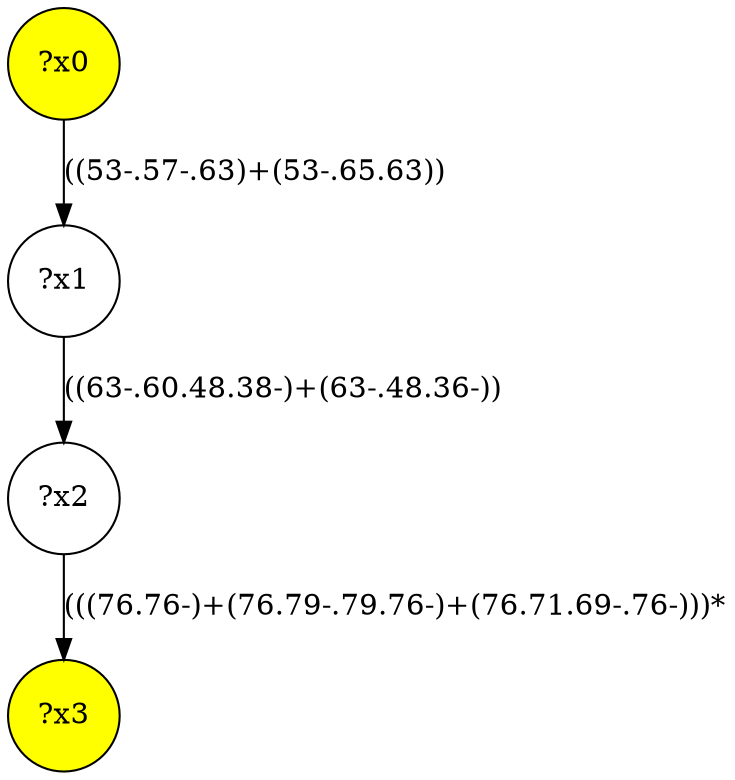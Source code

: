 digraph g {
	x0 [fillcolor="yellow", style="filled," shape=circle, label="?x0"];
	x3 [fillcolor="yellow", style="filled," shape=circle, label="?x3"];
	x1 [shape=circle, label="?x1"];
	x0 -> x1 [label="((53-.57-.63)+(53-.65.63))"];
	x2 [shape=circle, label="?x2"];
	x1 -> x2 [label="((63-.60.48.38-)+(63-.48.36-))"];
	x2 -> x3 [label="(((76.76-)+(76.79-.79.76-)+(76.71.69-.76-)))*"];
}
